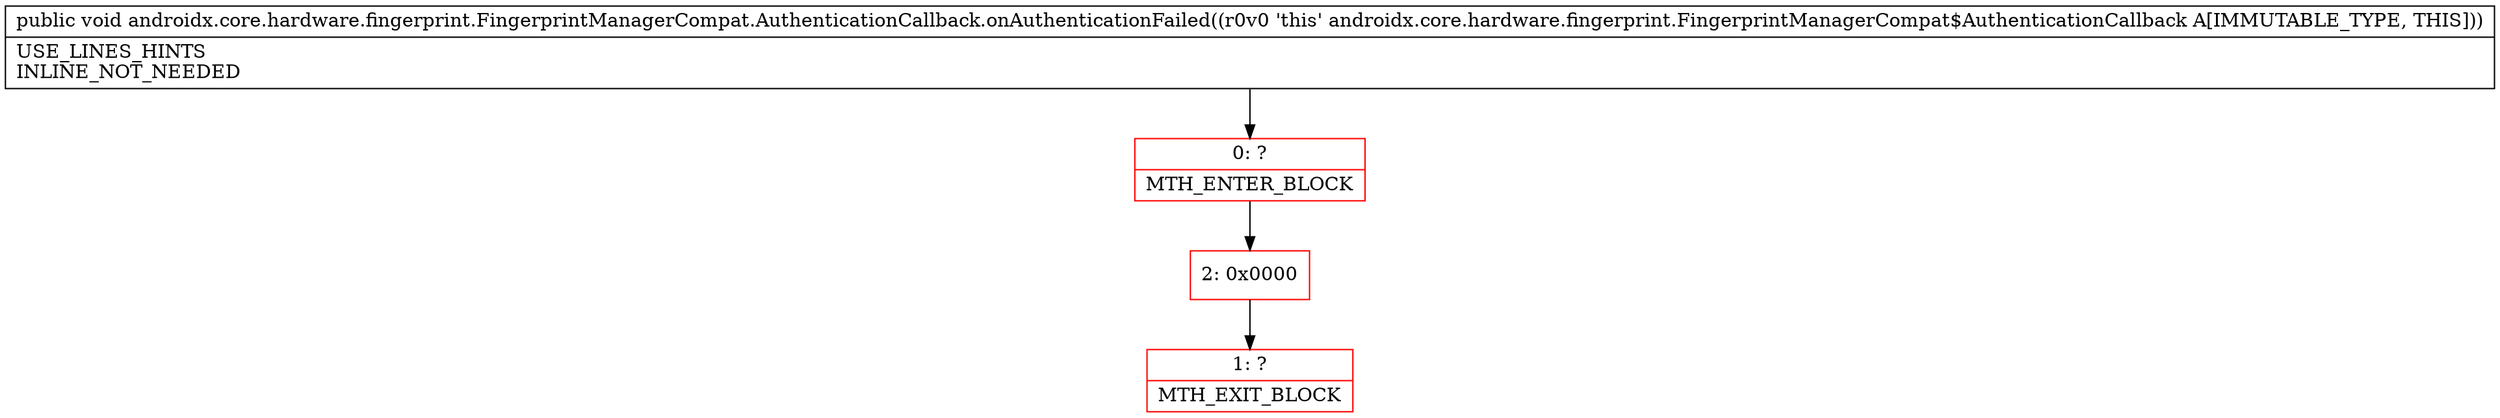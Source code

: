 digraph "CFG forandroidx.core.hardware.fingerprint.FingerprintManagerCompat.AuthenticationCallback.onAuthenticationFailed()V" {
subgraph cluster_Region_180428678 {
label = "R(0)";
node [shape=record,color=blue];
}
Node_0 [shape=record,color=red,label="{0\:\ ?|MTH_ENTER_BLOCK\l}"];
Node_2 [shape=record,color=red,label="{2\:\ 0x0000}"];
Node_1 [shape=record,color=red,label="{1\:\ ?|MTH_EXIT_BLOCK\l}"];
MethodNode[shape=record,label="{public void androidx.core.hardware.fingerprint.FingerprintManagerCompat.AuthenticationCallback.onAuthenticationFailed((r0v0 'this' androidx.core.hardware.fingerprint.FingerprintManagerCompat$AuthenticationCallback A[IMMUTABLE_TYPE, THIS]))  | USE_LINES_HINTS\lINLINE_NOT_NEEDED\l}"];
MethodNode -> Node_0;Node_0 -> Node_2;
Node_2 -> Node_1;
}

